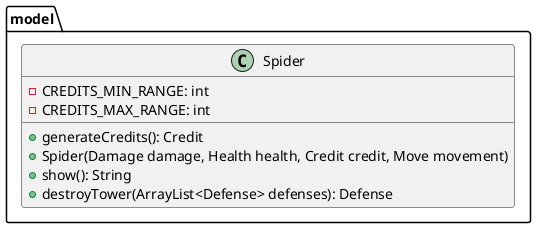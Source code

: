 @startuml
'https://plantuml.com/class-diagram

package model {
    class Spider {
        - CREDITS_MIN_RANGE: int
        - CREDITS_MAX_RANGE: int
        + generateCredits(): Credit
        + Spider(Damage damage, Health health, Credit credit, Move movement)
        + show(): String
        + destroyTower(ArrayList<Defense> defenses): Defense
    }
}

@enduml